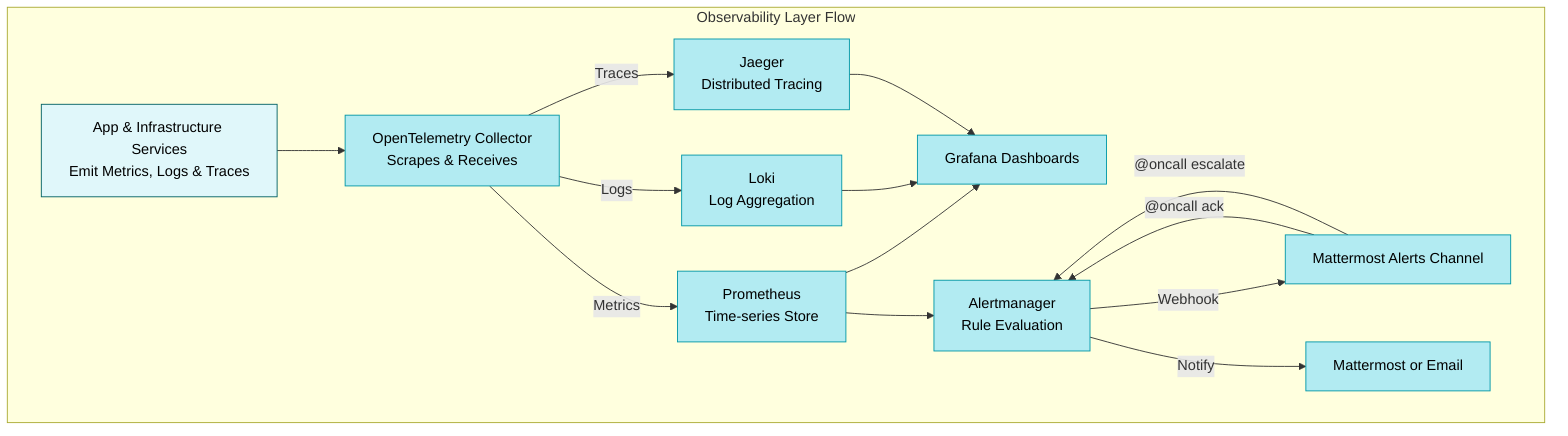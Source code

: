 flowchart LR
  subgraph Observability_Layer_Flow["Observability Layer Flow"]
    direction LR

    %% Start: Services emitting telemetry
    SVC[App & Infrastructure Services<br/>Emit Metrics, Logs & Traces]:::start

    %% Collection
    SVC --> OTEL[OpenTelemetry Collector<br/>Scrapes & Receives]:::component

    %% Routing to stores
    OTEL -->|Metrics| PROM[Prometheus<br/>Time-series Store]:::component
    OTEL -->|Logs| LOKI[Loki<br/>Log Aggregation]:::component
    OTEL -->|Traces| JAEG[Jaeger<br/>Distributed Tracing]:::component

    %% Visualization
    PROM --> GRAF[Grafana Dashboards]:::component
    LOKI --> GRAF
    JAEG --> GRAF

    %% Alerting path
    PROM --> ALRM[Alertmanager<br/>Rule Evaluation]:::component
    ALRM -->|Webhook| MM[Mattermost Alerts Channel]:::component
    MM -->|"@oncall ack"| ALRM
    MM -->|"@oncall escalate"| ALRM     
    ALRM -->|Notify| SLACK[Mattermost or Email]:::component
  end

  classDef start     fill:#e0f7fa,stroke:#006064,color:#000
  classDef component fill:#b2ebf2,stroke:#0097a7,color:#000